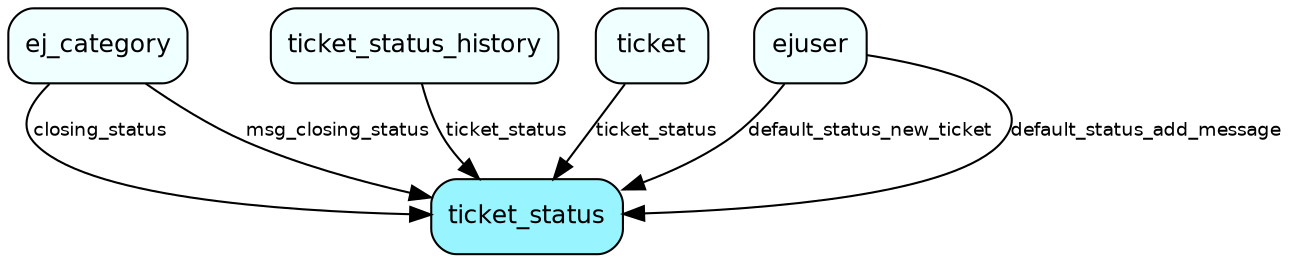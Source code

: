 digraph ticket_status  {
node [shape = box style="rounded, filled" fontname = "Helvetica" fontsize = "12" ]
edge [fontname = "Helvetica" fontsize = "9"]

ticket_status[fillcolor = "cadetblue1"]
ej_category[fillcolor = "azure1"]
ticket_status_history[fillcolor = "azure1"]
ticket[fillcolor = "azure1"]
ejuser[fillcolor = "azure1"]
ej_category -> ticket_status [label = "closing_status"]
ej_category -> ticket_status [label = "msg_closing_status"]
ticket_status_history -> ticket_status [label = "ticket_status"]
ticket -> ticket_status [label = "ticket_status"]
ejuser -> ticket_status [label = "default_status_new_ticket"]
ejuser -> ticket_status [label = "default_status_add_message"]
}

